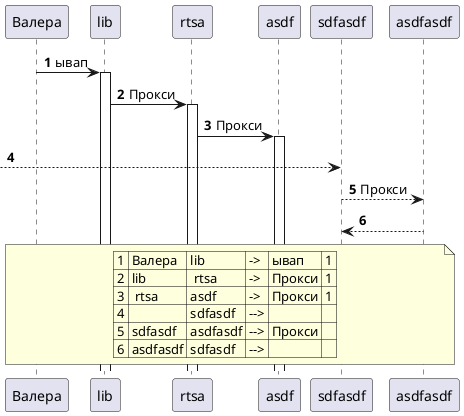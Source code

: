 @startuml
/'
!include C:\Users\valik\IdeaProjects\PlantUML_SequenceLib\SequenceLib\src\SequenceLibIncludeFile_v4.puml
diagramInit(draft, "test")
'/

autonumber

!$layer = 0
!$id = 0

/'Объект: стрелка'/
!$actionObject = {}

/'Список объектов - стрелок'/
!$procMap = []

/'Интерфейс для отрисовки сплошной стрелки'/
!unquoted procedure rq($from, $to, $ll, $actionText, $comment)
    %invoke_procedure("inputValidator", "->", $from, $to, $ll, $actionText, $comment)
!endprocedure

/'Интерфейс для отрисовки пунктирной стрелки'/
!unquoted procedure rs($from, $to, $ll, $actionText, $comment)
    %invoke_procedure("inputValidator", "-->", $from, $to, $ll, $actionText, $comment)
!endprocedure

/'Валидатор данных для отрисовки стрелок'/
!unquoted procedure inputValidator($arrowType, $from, $to, $ll, $actionText, $comment)
    /'Автоответ'/
    !if $from == "" && $to == ""
        /'Т.к. объект еще не создан, $id хранит идентификатор предыдущей стрелки либо 0,
        нумерация списков в plantUml начинается с 0, поэтому из $id вычитаем 1,
        чтобы обратиться к последнему объекту в карте процесса'/
        !$i = $id - 1
        !$from = $procMap[$i].to
        !$to = $procMap[$i].from
    /'Копирование стрелки'/
    !elseif $from == "*"
        !$i = %intval($to) - 1
        !$from = $procMap[$i].from
        !$to = $procMap[$i].to
    !endif

    /'Вызов контроллера и проверка проксирования'/
    !if $to != ""
        !$executorList = %splitstr($to, ",")
        !$executorListSize = %size($executorList)
        !$ifFirst = 1
        !foreach $item in $executorList
            !if %not($ifFirst)
                !$actionText = "Прокси"
            !endif
            %invoke_procedure("actionController", $arrowType, $from, $item, $ll, $actionText, $comment)
            !$ifFirst = 0
            !$from = $item
        !endfor
    !else
        %invoke_procedure("actionController", $arrowType, $from, $to, $ll, $actionText, $comment)
    !endif
!endprocedure

/'Контроллер для отрисовки и сохранения в памяти стрелок,
создает объект текущей стрелки, записывает его в карту процесса, рисует стрелку'/
!unquoted procedure actionController($arrowType, $from, $to, $ll, $actionText, $comment)
    !$id = $id + 1
    %invoke_procedure("setContext", $arrowType, $from, $to, $ll, $actionText, $comment)
    %invoke_procedure("setProcMap")
    %invoke_procedure("actionBuilder")
!endprocedure

!unquoted procedure setContext($arrowType, $from, $to, $ll, $actionText, $comment)
    !$actionObject = %json_set($actionObject, actionId, $id)
    !$actionObject = %json_set($actionObject, arrowType, $arrowType)
    !$actionObject = %json_set($actionObject, from, $from)
    !$actionObject = %json_set($actionObject, to, $to)
    !$actionObject = %json_set($actionObject, ll, $ll)
    !$actionObject = %json_set($actionObject, actionText, $actionText)
    !$actionObject = %json_set($actionObject, comment, $comment)
    !$actionObject = %json_set($actionObject, layer, $layer)
    '!dump_memory
!endprocedure

!unquoted procedure setProcMap()
    !$procMap = %json_add($procMap, $actionObject)
!endprocedure

!unquoted procedure showProcMap()
    !$i = 0
    note across
    !foreach $item in $procMap
        | $procMap[$i].actionId | $procMap[$i].from | $procMap[$i].to | $procMap[$i].arrowType | $procMap[$i].actionText | $procMap[$i].comment |
        !$i = $i + 1
    !endfor
    end note
!endprocedure

!unquoted procedure actionBuilder()
$actionObject.from $actionObject.arrowType $actionObject.to $actionObject.ll : $actionObject.actionText
!endprocedure

rq(Валера, "lib, rtsa,asdf",++,"ывап","1")
rs(,"sdfasdf,asdfasdf",,"","")
rs(,,,"","")


showProcMap()

@enduml